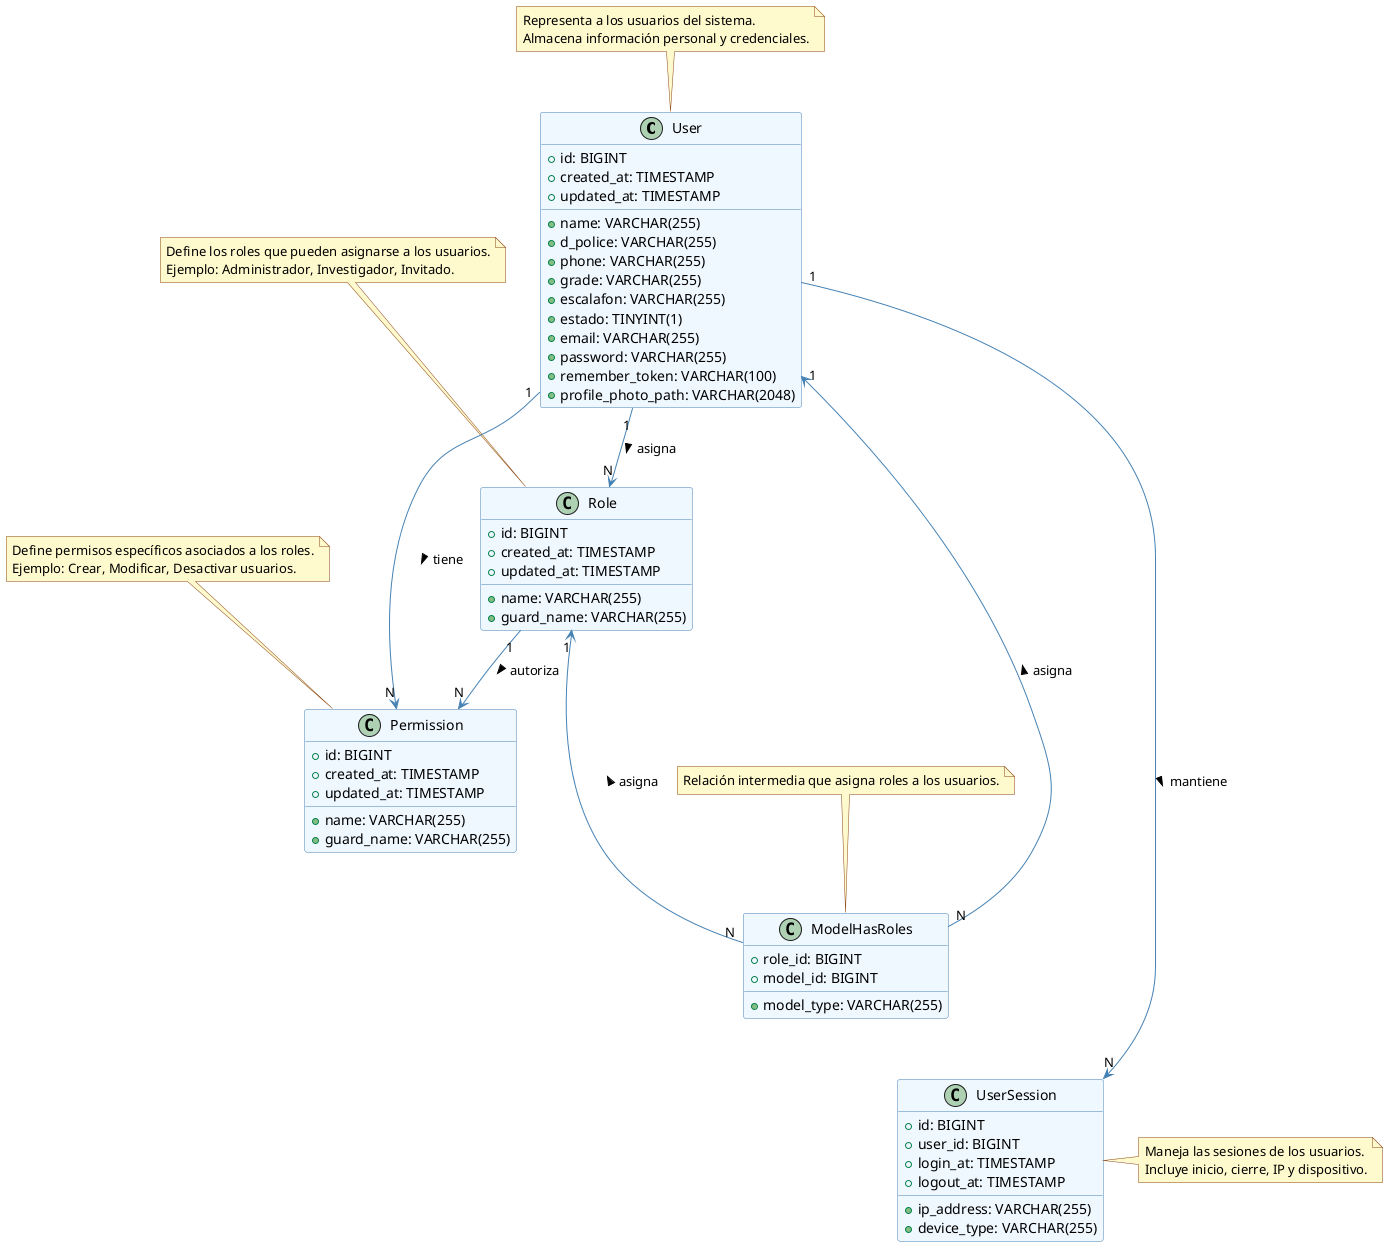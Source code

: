 @startuml
' Configuración de colores
skinparam classBackgroundColor #F0F8FF
skinparam classBorderColor #4682B4
skinparam classArrowColor #4682B4
skinparam noteBackgroundColor #FFFACD
skinparam noteBorderColor #8B4513

' Clases principales
class User {
    + id: BIGINT
    + name: VARCHAR(255)
    + d_police: VARCHAR(255)
    + phone: VARCHAR(255)
    + grade: VARCHAR(255)
    + escalafon: VARCHAR(255)
    + estado: TINYINT(1)
    + email: VARCHAR(255)
    + password: VARCHAR(255)
    + remember_token: VARCHAR(100)
    + profile_photo_path: VARCHAR(2048)
    + created_at: TIMESTAMP
    + updated_at: TIMESTAMP
}

class Role {
    + id: BIGINT
    + name: VARCHAR(255)
    + guard_name: VARCHAR(255)
    + created_at: TIMESTAMP
    + updated_at: TIMESTAMP
}

class Permission {
    + id: BIGINT
    + name: VARCHAR(255)
    + guard_name: VARCHAR(255)
    + created_at: TIMESTAMP
    + updated_at: TIMESTAMP
}

class ModelHasRoles {
    + role_id: BIGINT
    + model_type: VARCHAR(255)
    + model_id: BIGINT
}

class UserSession {
    + id: BIGINT
    + user_id: BIGINT
    + ip_address: VARCHAR(255)
    + device_type: VARCHAR(255)
    + login_at: TIMESTAMP
    + logout_at: TIMESTAMP
}


' Relaciones entre las clases
User "1" --> "N" Role : asigna >
User "1" --> "N" Permission : tiene >
User "1" --> "N" UserSession : mantiene >

Role "1" --> "N" Permission : autoriza >
ModelHasRoles "N" --> "1" Role : asigna >
ModelHasRoles "N" --> "1" User : asigna >

' Notas adicionales para cada clase
note top of User
    Representa a los usuarios del sistema.
    Almacena información personal y credenciales.
end note

note top of Role
    Define los roles que pueden asignarse a los usuarios.
    Ejemplo: Administrador, Investigador, Invitado.
end note

note top of Permission
    Define permisos específicos asociados a los roles.
    Ejemplo: Crear, Modificar, Desactivar usuarios.
end note

note top of ModelHasRoles
    Relación intermedia que asigna roles a los usuarios.
end note

note right of UserSession
    Maneja las sesiones de los usuarios.
    Incluye inicio, cierre, IP y dispositivo.
end note


' Disposición vertical oculta para alineación
User -[hidden]d- Role
Role -[hidden]d- Permission
Permission -[hidden]d- ModelHasRoles
ModelHasRoles -[hidden]d- UserSession


@enduml
